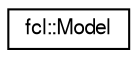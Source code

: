 digraph "Graphical Class Hierarchy"
{
  edge [fontname="FreeSans",fontsize="10",labelfontname="FreeSans",labelfontsize="10"];
  node [fontname="FreeSans",fontsize="10",shape=record];
  rankdir="LR";
  Node1 [label="fcl::Model",height=0.2,width=0.4,color="black", fillcolor="white", style="filled",URL="$a00117.html"];
}
